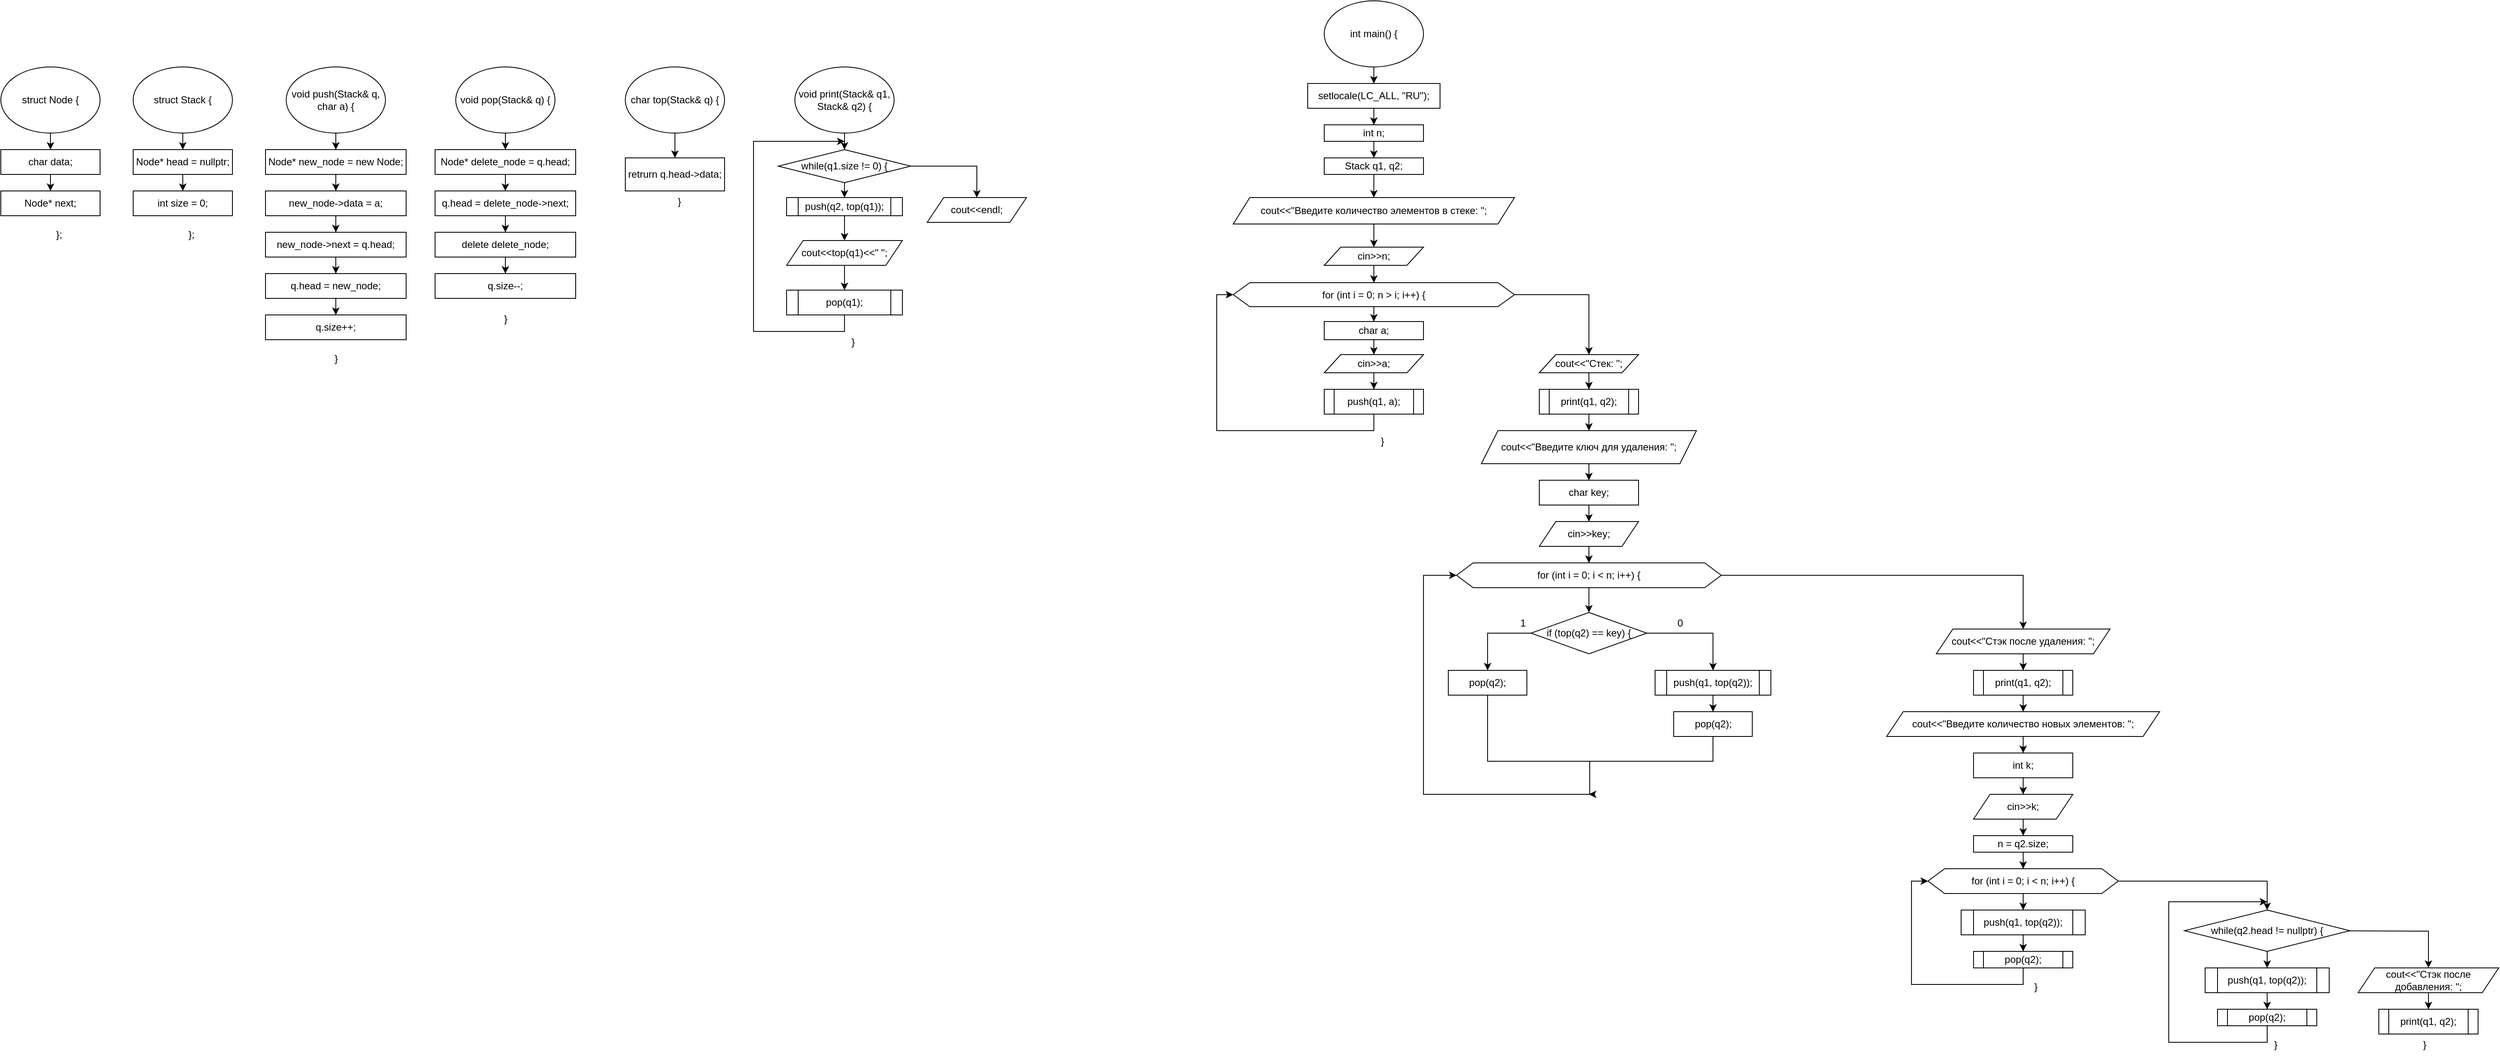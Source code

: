 <mxfile version="23.0.2" type="device">
  <diagram name="Страница — 1" id="47ALZbvbufMGlVsay3_U">
    <mxGraphModel dx="3187" dy="1858" grid="0" gridSize="10" guides="1" tooltips="1" connect="1" arrows="1" fold="1" page="1" pageScale="1" pageWidth="4681" pageHeight="3300" math="0" shadow="0">
      <root>
        <mxCell id="0" />
        <mxCell id="1" parent="0" />
        <mxCell id="nMcgFCpgB2hvmP1EAKE_-3" value="" style="edgeStyle=orthogonalEdgeStyle;rounded=0;orthogonalLoop=1;jettySize=auto;html=1;" edge="1" parent="1" source="nMcgFCpgB2hvmP1EAKE_-1" target="nMcgFCpgB2hvmP1EAKE_-2">
          <mxGeometry relative="1" as="geometry" />
        </mxCell>
        <mxCell id="nMcgFCpgB2hvmP1EAKE_-1" value="struct Node {" style="ellipse;whiteSpace=wrap;html=1;" vertex="1" parent="1">
          <mxGeometry x="1000" y="160" width="120" height="80" as="geometry" />
        </mxCell>
        <mxCell id="nMcgFCpgB2hvmP1EAKE_-5" value="" style="edgeStyle=orthogonalEdgeStyle;rounded=0;orthogonalLoop=1;jettySize=auto;html=1;" edge="1" parent="1" source="nMcgFCpgB2hvmP1EAKE_-2" target="nMcgFCpgB2hvmP1EAKE_-4">
          <mxGeometry relative="1" as="geometry" />
        </mxCell>
        <mxCell id="nMcgFCpgB2hvmP1EAKE_-2" value="char data;&lt;br&gt;" style="whiteSpace=wrap;html=1;" vertex="1" parent="1">
          <mxGeometry x="1000" y="260" width="120" height="30" as="geometry" />
        </mxCell>
        <mxCell id="nMcgFCpgB2hvmP1EAKE_-4" value="Node* next;" style="whiteSpace=wrap;html=1;" vertex="1" parent="1">
          <mxGeometry x="1000" y="310" width="120" height="30" as="geometry" />
        </mxCell>
        <mxCell id="nMcgFCpgB2hvmP1EAKE_-6" value="};" style="text;html=1;align=center;verticalAlign=middle;resizable=0;points=[];autosize=1;strokeColor=none;fillColor=none;" vertex="1" parent="1">
          <mxGeometry x="1055" y="348" width="30" height="30" as="geometry" />
        </mxCell>
        <mxCell id="nMcgFCpgB2hvmP1EAKE_-7" value="" style="edgeStyle=orthogonalEdgeStyle;rounded=0;orthogonalLoop=1;jettySize=auto;html=1;" edge="1" parent="1" source="nMcgFCpgB2hvmP1EAKE_-8" target="nMcgFCpgB2hvmP1EAKE_-10">
          <mxGeometry relative="1" as="geometry" />
        </mxCell>
        <mxCell id="nMcgFCpgB2hvmP1EAKE_-8" value="struct Stack {" style="ellipse;whiteSpace=wrap;html=1;" vertex="1" parent="1">
          <mxGeometry x="1160" y="160" width="120" height="80" as="geometry" />
        </mxCell>
        <mxCell id="nMcgFCpgB2hvmP1EAKE_-9" value="" style="edgeStyle=orthogonalEdgeStyle;rounded=0;orthogonalLoop=1;jettySize=auto;html=1;" edge="1" parent="1" source="nMcgFCpgB2hvmP1EAKE_-10" target="nMcgFCpgB2hvmP1EAKE_-11">
          <mxGeometry relative="1" as="geometry" />
        </mxCell>
        <mxCell id="nMcgFCpgB2hvmP1EAKE_-10" value="Node* head = nullptr;" style="whiteSpace=wrap;html=1;" vertex="1" parent="1">
          <mxGeometry x="1160" y="260" width="120" height="30" as="geometry" />
        </mxCell>
        <mxCell id="nMcgFCpgB2hvmP1EAKE_-11" value="int size = 0;" style="whiteSpace=wrap;html=1;" vertex="1" parent="1">
          <mxGeometry x="1160" y="310" width="120" height="30" as="geometry" />
        </mxCell>
        <mxCell id="nMcgFCpgB2hvmP1EAKE_-12" value="};" style="text;html=1;align=center;verticalAlign=middle;resizable=0;points=[];autosize=1;strokeColor=none;fillColor=none;" vertex="1" parent="1">
          <mxGeometry x="1215" y="348" width="30" height="30" as="geometry" />
        </mxCell>
        <mxCell id="nMcgFCpgB2hvmP1EAKE_-15" value="" style="edgeStyle=orthogonalEdgeStyle;rounded=0;orthogonalLoop=1;jettySize=auto;html=1;" edge="1" parent="1" source="nMcgFCpgB2hvmP1EAKE_-13" target="nMcgFCpgB2hvmP1EAKE_-14">
          <mxGeometry relative="1" as="geometry" />
        </mxCell>
        <mxCell id="nMcgFCpgB2hvmP1EAKE_-13" value="void push(Stack&amp;amp; q, char a) {" style="ellipse;whiteSpace=wrap;html=1;" vertex="1" parent="1">
          <mxGeometry x="1345" y="160" width="120" height="80" as="geometry" />
        </mxCell>
        <mxCell id="nMcgFCpgB2hvmP1EAKE_-17" value="" style="edgeStyle=orthogonalEdgeStyle;rounded=0;orthogonalLoop=1;jettySize=auto;html=1;" edge="1" parent="1" source="nMcgFCpgB2hvmP1EAKE_-14" target="nMcgFCpgB2hvmP1EAKE_-16">
          <mxGeometry relative="1" as="geometry" />
        </mxCell>
        <mxCell id="nMcgFCpgB2hvmP1EAKE_-14" value="Node* new_node = new Node;" style="whiteSpace=wrap;html=1;" vertex="1" parent="1">
          <mxGeometry x="1320" y="260" width="170" height="30" as="geometry" />
        </mxCell>
        <mxCell id="nMcgFCpgB2hvmP1EAKE_-19" value="" style="edgeStyle=orthogonalEdgeStyle;rounded=0;orthogonalLoop=1;jettySize=auto;html=1;" edge="1" parent="1" source="nMcgFCpgB2hvmP1EAKE_-16" target="nMcgFCpgB2hvmP1EAKE_-18">
          <mxGeometry relative="1" as="geometry" />
        </mxCell>
        <mxCell id="nMcgFCpgB2hvmP1EAKE_-16" value="new_node-&amp;gt;data = a;" style="whiteSpace=wrap;html=1;" vertex="1" parent="1">
          <mxGeometry x="1320" y="310" width="170" height="30" as="geometry" />
        </mxCell>
        <mxCell id="nMcgFCpgB2hvmP1EAKE_-21" value="" style="edgeStyle=orthogonalEdgeStyle;rounded=0;orthogonalLoop=1;jettySize=auto;html=1;" edge="1" parent="1" source="nMcgFCpgB2hvmP1EAKE_-18" target="nMcgFCpgB2hvmP1EAKE_-20">
          <mxGeometry relative="1" as="geometry" />
        </mxCell>
        <mxCell id="nMcgFCpgB2hvmP1EAKE_-18" value="new_node-&amp;gt;next = q.head;" style="whiteSpace=wrap;html=1;" vertex="1" parent="1">
          <mxGeometry x="1320" y="360" width="170" height="30" as="geometry" />
        </mxCell>
        <mxCell id="nMcgFCpgB2hvmP1EAKE_-23" value="" style="edgeStyle=orthogonalEdgeStyle;rounded=0;orthogonalLoop=1;jettySize=auto;html=1;" edge="1" parent="1" source="nMcgFCpgB2hvmP1EAKE_-20" target="nMcgFCpgB2hvmP1EAKE_-22">
          <mxGeometry relative="1" as="geometry" />
        </mxCell>
        <mxCell id="nMcgFCpgB2hvmP1EAKE_-20" value="q.head = new_node;" style="whiteSpace=wrap;html=1;" vertex="1" parent="1">
          <mxGeometry x="1320" y="410" width="170" height="30" as="geometry" />
        </mxCell>
        <mxCell id="nMcgFCpgB2hvmP1EAKE_-22" value="q.size++;" style="whiteSpace=wrap;html=1;" vertex="1" parent="1">
          <mxGeometry x="1320" y="460" width="170" height="30" as="geometry" />
        </mxCell>
        <mxCell id="nMcgFCpgB2hvmP1EAKE_-24" value="}" style="text;html=1;align=center;verticalAlign=middle;resizable=0;points=[];autosize=1;strokeColor=none;fillColor=none;" vertex="1" parent="1">
          <mxGeometry x="1390" y="498" width="30" height="30" as="geometry" />
        </mxCell>
        <mxCell id="nMcgFCpgB2hvmP1EAKE_-25" value="" style="edgeStyle=orthogonalEdgeStyle;rounded=0;orthogonalLoop=1;jettySize=auto;html=1;" edge="1" parent="1" source="nMcgFCpgB2hvmP1EAKE_-26" target="nMcgFCpgB2hvmP1EAKE_-28">
          <mxGeometry relative="1" as="geometry" />
        </mxCell>
        <mxCell id="nMcgFCpgB2hvmP1EAKE_-26" value="void pop(Stack&amp;amp; q) {" style="ellipse;whiteSpace=wrap;html=1;" vertex="1" parent="1">
          <mxGeometry x="1550" y="160" width="120" height="80" as="geometry" />
        </mxCell>
        <mxCell id="nMcgFCpgB2hvmP1EAKE_-27" value="" style="edgeStyle=orthogonalEdgeStyle;rounded=0;orthogonalLoop=1;jettySize=auto;html=1;" edge="1" parent="1" source="nMcgFCpgB2hvmP1EAKE_-28" target="nMcgFCpgB2hvmP1EAKE_-30">
          <mxGeometry relative="1" as="geometry" />
        </mxCell>
        <mxCell id="nMcgFCpgB2hvmP1EAKE_-28" value="Node* delete_node = q.head;" style="whiteSpace=wrap;html=1;" vertex="1" parent="1">
          <mxGeometry x="1525" y="260" width="170" height="30" as="geometry" />
        </mxCell>
        <mxCell id="nMcgFCpgB2hvmP1EAKE_-29" value="" style="edgeStyle=orthogonalEdgeStyle;rounded=0;orthogonalLoop=1;jettySize=auto;html=1;" edge="1" parent="1" source="nMcgFCpgB2hvmP1EAKE_-30" target="nMcgFCpgB2hvmP1EAKE_-32">
          <mxGeometry relative="1" as="geometry" />
        </mxCell>
        <mxCell id="nMcgFCpgB2hvmP1EAKE_-30" value="q.head = delete_node-&amp;gt;next;" style="whiteSpace=wrap;html=1;" vertex="1" parent="1">
          <mxGeometry x="1525" y="310" width="170" height="30" as="geometry" />
        </mxCell>
        <mxCell id="nMcgFCpgB2hvmP1EAKE_-31" value="" style="edgeStyle=orthogonalEdgeStyle;rounded=0;orthogonalLoop=1;jettySize=auto;html=1;" edge="1" parent="1" source="nMcgFCpgB2hvmP1EAKE_-32" target="nMcgFCpgB2hvmP1EAKE_-34">
          <mxGeometry relative="1" as="geometry" />
        </mxCell>
        <mxCell id="nMcgFCpgB2hvmP1EAKE_-32" value="delete delete_node;" style="whiteSpace=wrap;html=1;" vertex="1" parent="1">
          <mxGeometry x="1525" y="360" width="170" height="30" as="geometry" />
        </mxCell>
        <mxCell id="nMcgFCpgB2hvmP1EAKE_-34" value="q.size--;" style="whiteSpace=wrap;html=1;" vertex="1" parent="1">
          <mxGeometry x="1525" y="410" width="170" height="30" as="geometry" />
        </mxCell>
        <mxCell id="nMcgFCpgB2hvmP1EAKE_-36" value="}" style="text;html=1;align=center;verticalAlign=middle;resizable=0;points=[];autosize=1;strokeColor=none;fillColor=none;" vertex="1" parent="1">
          <mxGeometry x="1595" y="450" width="30" height="30" as="geometry" />
        </mxCell>
        <mxCell id="nMcgFCpgB2hvmP1EAKE_-39" value="" style="edgeStyle=orthogonalEdgeStyle;rounded=0;orthogonalLoop=1;jettySize=auto;html=1;" edge="1" parent="1" source="nMcgFCpgB2hvmP1EAKE_-37" target="nMcgFCpgB2hvmP1EAKE_-38">
          <mxGeometry relative="1" as="geometry" />
        </mxCell>
        <mxCell id="nMcgFCpgB2hvmP1EAKE_-37" value="char top(Stack&amp;amp; q) {" style="ellipse;whiteSpace=wrap;html=1;" vertex="1" parent="1">
          <mxGeometry x="1755" y="160" width="120" height="80" as="geometry" />
        </mxCell>
        <mxCell id="nMcgFCpgB2hvmP1EAKE_-38" value="retrurn q.head-&amp;gt;data;" style="whiteSpace=wrap;html=1;" vertex="1" parent="1">
          <mxGeometry x="1755" y="270" width="120" height="40" as="geometry" />
        </mxCell>
        <mxCell id="nMcgFCpgB2hvmP1EAKE_-40" value="}" style="text;html=1;align=center;verticalAlign=middle;resizable=0;points=[];autosize=1;strokeColor=none;fillColor=none;" vertex="1" parent="1">
          <mxGeometry x="1805" y="308" width="30" height="30" as="geometry" />
        </mxCell>
        <mxCell id="nMcgFCpgB2hvmP1EAKE_-46" value="" style="edgeStyle=orthogonalEdgeStyle;rounded=0;orthogonalLoop=1;jettySize=auto;html=1;" edge="1" parent="1" source="nMcgFCpgB2hvmP1EAKE_-42" target="nMcgFCpgB2hvmP1EAKE_-45">
          <mxGeometry relative="1" as="geometry" />
        </mxCell>
        <mxCell id="nMcgFCpgB2hvmP1EAKE_-42" value="void print(Stack&amp;amp; q1, Stack&amp;amp; q2) {" style="ellipse;whiteSpace=wrap;html=1;" vertex="1" parent="1">
          <mxGeometry x="1960" y="160" width="120" height="80" as="geometry" />
        </mxCell>
        <mxCell id="nMcgFCpgB2hvmP1EAKE_-50" value="" style="edgeStyle=orthogonalEdgeStyle;rounded=0;orthogonalLoop=1;jettySize=auto;html=1;" edge="1" parent="1" source="nMcgFCpgB2hvmP1EAKE_-45" target="nMcgFCpgB2hvmP1EAKE_-49">
          <mxGeometry relative="1" as="geometry" />
        </mxCell>
        <mxCell id="nMcgFCpgB2hvmP1EAKE_-58" value="" style="edgeStyle=orthogonalEdgeStyle;rounded=0;orthogonalLoop=1;jettySize=auto;html=1;" edge="1" parent="1" source="nMcgFCpgB2hvmP1EAKE_-45" target="nMcgFCpgB2hvmP1EAKE_-57">
          <mxGeometry relative="1" as="geometry" />
        </mxCell>
        <mxCell id="nMcgFCpgB2hvmP1EAKE_-45" value="while(q1.size != 0) {" style="rhombus;whiteSpace=wrap;html=1;" vertex="1" parent="1">
          <mxGeometry x="1940" y="260" width="160" height="40" as="geometry" />
        </mxCell>
        <mxCell id="nMcgFCpgB2hvmP1EAKE_-54" value="" style="edgeStyle=orthogonalEdgeStyle;rounded=0;orthogonalLoop=1;jettySize=auto;html=1;" edge="1" parent="1" source="nMcgFCpgB2hvmP1EAKE_-49" target="nMcgFCpgB2hvmP1EAKE_-53">
          <mxGeometry relative="1" as="geometry" />
        </mxCell>
        <mxCell id="nMcgFCpgB2hvmP1EAKE_-49" value="push(q2, top(q1));" style="shape=process;whiteSpace=wrap;html=1;backgroundOutline=1;" vertex="1" parent="1">
          <mxGeometry x="1950" y="318" width="140" height="22" as="geometry" />
        </mxCell>
        <mxCell id="nMcgFCpgB2hvmP1EAKE_-56" style="edgeStyle=orthogonalEdgeStyle;rounded=0;orthogonalLoop=1;jettySize=auto;html=1;" edge="1" parent="1" source="nMcgFCpgB2hvmP1EAKE_-51">
          <mxGeometry relative="1" as="geometry">
            <mxPoint x="2020" y="250" as="targetPoint" />
            <Array as="points">
              <mxPoint x="2020" y="480" />
              <mxPoint x="1910" y="480" />
            </Array>
          </mxGeometry>
        </mxCell>
        <mxCell id="nMcgFCpgB2hvmP1EAKE_-51" value="pop(q1);" style="shape=process;whiteSpace=wrap;html=1;backgroundOutline=1;" vertex="1" parent="1">
          <mxGeometry x="1950" y="430" width="140" height="30" as="geometry" />
        </mxCell>
        <mxCell id="nMcgFCpgB2hvmP1EAKE_-55" value="" style="edgeStyle=orthogonalEdgeStyle;rounded=0;orthogonalLoop=1;jettySize=auto;html=1;" edge="1" parent="1" source="nMcgFCpgB2hvmP1EAKE_-53" target="nMcgFCpgB2hvmP1EAKE_-51">
          <mxGeometry relative="1" as="geometry" />
        </mxCell>
        <mxCell id="nMcgFCpgB2hvmP1EAKE_-53" value="cout&amp;lt;&amp;lt;top(q1)&amp;lt;&amp;lt;&quot; &quot;;" style="shape=parallelogram;perimeter=parallelogramPerimeter;whiteSpace=wrap;html=1;fixedSize=1;" vertex="1" parent="1">
          <mxGeometry x="1950" y="370" width="140" height="30" as="geometry" />
        </mxCell>
        <mxCell id="nMcgFCpgB2hvmP1EAKE_-57" value="cout&amp;lt;&amp;lt;endl;" style="shape=parallelogram;perimeter=parallelogramPerimeter;whiteSpace=wrap;html=1;fixedSize=1;" vertex="1" parent="1">
          <mxGeometry x="2120" y="318" width="120" height="30" as="geometry" />
        </mxCell>
        <mxCell id="nMcgFCpgB2hvmP1EAKE_-62" value="" style="edgeStyle=orthogonalEdgeStyle;rounded=0;orthogonalLoop=1;jettySize=auto;html=1;" edge="1" parent="1" source="nMcgFCpgB2hvmP1EAKE_-59" target="nMcgFCpgB2hvmP1EAKE_-61">
          <mxGeometry relative="1" as="geometry" />
        </mxCell>
        <mxCell id="nMcgFCpgB2hvmP1EAKE_-59" value="int main() {" style="ellipse;whiteSpace=wrap;html=1;" vertex="1" parent="1">
          <mxGeometry x="2600" y="80" width="120" height="80" as="geometry" />
        </mxCell>
        <mxCell id="nMcgFCpgB2hvmP1EAKE_-60" value="}" style="text;html=1;align=center;verticalAlign=middle;resizable=0;points=[];autosize=1;strokeColor=none;fillColor=none;" vertex="1" parent="1">
          <mxGeometry x="2015" y="478" width="30" height="30" as="geometry" />
        </mxCell>
        <mxCell id="nMcgFCpgB2hvmP1EAKE_-64" value="" style="edgeStyle=orthogonalEdgeStyle;rounded=0;orthogonalLoop=1;jettySize=auto;html=1;" edge="1" parent="1" source="nMcgFCpgB2hvmP1EAKE_-61" target="nMcgFCpgB2hvmP1EAKE_-63">
          <mxGeometry relative="1" as="geometry" />
        </mxCell>
        <mxCell id="nMcgFCpgB2hvmP1EAKE_-61" value="setlocale(LC_ALL, &quot;RU&quot;);" style="whiteSpace=wrap;html=1;" vertex="1" parent="1">
          <mxGeometry x="2580" y="180" width="160" height="30" as="geometry" />
        </mxCell>
        <mxCell id="nMcgFCpgB2hvmP1EAKE_-66" value="" style="edgeStyle=orthogonalEdgeStyle;rounded=0;orthogonalLoop=1;jettySize=auto;html=1;" edge="1" parent="1" source="nMcgFCpgB2hvmP1EAKE_-63" target="nMcgFCpgB2hvmP1EAKE_-65">
          <mxGeometry relative="1" as="geometry" />
        </mxCell>
        <mxCell id="nMcgFCpgB2hvmP1EAKE_-63" value="int n;" style="whiteSpace=wrap;html=1;" vertex="1" parent="1">
          <mxGeometry x="2600" y="230" width="120" height="20" as="geometry" />
        </mxCell>
        <mxCell id="nMcgFCpgB2hvmP1EAKE_-68" value="" style="edgeStyle=orthogonalEdgeStyle;rounded=0;orthogonalLoop=1;jettySize=auto;html=1;" edge="1" parent="1" source="nMcgFCpgB2hvmP1EAKE_-65" target="nMcgFCpgB2hvmP1EAKE_-67">
          <mxGeometry relative="1" as="geometry" />
        </mxCell>
        <mxCell id="nMcgFCpgB2hvmP1EAKE_-65" value="Stack q1, q2;" style="whiteSpace=wrap;html=1;" vertex="1" parent="1">
          <mxGeometry x="2600" y="270" width="120" height="20" as="geometry" />
        </mxCell>
        <mxCell id="nMcgFCpgB2hvmP1EAKE_-70" value="" style="edgeStyle=orthogonalEdgeStyle;rounded=0;orthogonalLoop=1;jettySize=auto;html=1;" edge="1" parent="1" source="nMcgFCpgB2hvmP1EAKE_-67" target="nMcgFCpgB2hvmP1EAKE_-69">
          <mxGeometry relative="1" as="geometry" />
        </mxCell>
        <mxCell id="nMcgFCpgB2hvmP1EAKE_-67" value="cout&amp;lt;&amp;lt;&quot;Введите количество элементов в стеке: &quot;;" style="shape=parallelogram;perimeter=parallelogramPerimeter;whiteSpace=wrap;html=1;fixedSize=1;" vertex="1" parent="1">
          <mxGeometry x="2490" y="318" width="340" height="32" as="geometry" />
        </mxCell>
        <mxCell id="nMcgFCpgB2hvmP1EAKE_-72" value="" style="edgeStyle=orthogonalEdgeStyle;rounded=0;orthogonalLoop=1;jettySize=auto;html=1;" edge="1" parent="1" source="nMcgFCpgB2hvmP1EAKE_-69" target="nMcgFCpgB2hvmP1EAKE_-71">
          <mxGeometry relative="1" as="geometry" />
        </mxCell>
        <mxCell id="nMcgFCpgB2hvmP1EAKE_-69" value="cin&amp;gt;&amp;gt;n;" style="shape=parallelogram;perimeter=parallelogramPerimeter;whiteSpace=wrap;html=1;fixedSize=1;" vertex="1" parent="1">
          <mxGeometry x="2600" y="378" width="120" height="22" as="geometry" />
        </mxCell>
        <mxCell id="nMcgFCpgB2hvmP1EAKE_-74" value="" style="edgeStyle=orthogonalEdgeStyle;rounded=0;orthogonalLoop=1;jettySize=auto;html=1;" edge="1" parent="1" source="nMcgFCpgB2hvmP1EAKE_-71" target="nMcgFCpgB2hvmP1EAKE_-73">
          <mxGeometry relative="1" as="geometry" />
        </mxCell>
        <mxCell id="nMcgFCpgB2hvmP1EAKE_-81" value="" style="edgeStyle=orthogonalEdgeStyle;rounded=0;orthogonalLoop=1;jettySize=auto;html=1;" edge="1" parent="1" source="nMcgFCpgB2hvmP1EAKE_-71" target="nMcgFCpgB2hvmP1EAKE_-80">
          <mxGeometry relative="1" as="geometry" />
        </mxCell>
        <mxCell id="nMcgFCpgB2hvmP1EAKE_-71" value="for (int i = 0; n &amp;gt; i; i++) {" style="shape=hexagon;perimeter=hexagonPerimeter2;whiteSpace=wrap;html=1;fixedSize=1;" vertex="1" parent="1">
          <mxGeometry x="2490" y="421" width="340" height="29" as="geometry" />
        </mxCell>
        <mxCell id="nMcgFCpgB2hvmP1EAKE_-76" value="" style="edgeStyle=orthogonalEdgeStyle;rounded=0;orthogonalLoop=1;jettySize=auto;html=1;" edge="1" parent="1" source="nMcgFCpgB2hvmP1EAKE_-73" target="nMcgFCpgB2hvmP1EAKE_-75">
          <mxGeometry relative="1" as="geometry" />
        </mxCell>
        <mxCell id="nMcgFCpgB2hvmP1EAKE_-73" value="char a;" style="whiteSpace=wrap;html=1;" vertex="1" parent="1">
          <mxGeometry x="2600" y="468" width="120" height="22" as="geometry" />
        </mxCell>
        <mxCell id="nMcgFCpgB2hvmP1EAKE_-78" value="" style="edgeStyle=orthogonalEdgeStyle;rounded=0;orthogonalLoop=1;jettySize=auto;html=1;" edge="1" parent="1" source="nMcgFCpgB2hvmP1EAKE_-75" target="nMcgFCpgB2hvmP1EAKE_-77">
          <mxGeometry relative="1" as="geometry" />
        </mxCell>
        <mxCell id="nMcgFCpgB2hvmP1EAKE_-75" value="cin&amp;gt;&amp;gt;a;" style="shape=parallelogram;perimeter=parallelogramPerimeter;whiteSpace=wrap;html=1;fixedSize=1;" vertex="1" parent="1">
          <mxGeometry x="2600" y="508" width="120" height="22" as="geometry" />
        </mxCell>
        <mxCell id="nMcgFCpgB2hvmP1EAKE_-79" style="edgeStyle=orthogonalEdgeStyle;rounded=0;orthogonalLoop=1;jettySize=auto;html=1;entryX=0;entryY=0.5;entryDx=0;entryDy=0;" edge="1" parent="1" source="nMcgFCpgB2hvmP1EAKE_-77" target="nMcgFCpgB2hvmP1EAKE_-71">
          <mxGeometry relative="1" as="geometry">
            <Array as="points">
              <mxPoint x="2660" y="600" />
              <mxPoint x="2470" y="600" />
              <mxPoint x="2470" y="436" />
            </Array>
          </mxGeometry>
        </mxCell>
        <mxCell id="nMcgFCpgB2hvmP1EAKE_-77" value="push(q1, a);" style="shape=process;whiteSpace=wrap;html=1;backgroundOutline=1;" vertex="1" parent="1">
          <mxGeometry x="2600" y="550" width="120" height="30" as="geometry" />
        </mxCell>
        <mxCell id="nMcgFCpgB2hvmP1EAKE_-83" value="" style="edgeStyle=orthogonalEdgeStyle;rounded=0;orthogonalLoop=1;jettySize=auto;html=1;" edge="1" parent="1" source="nMcgFCpgB2hvmP1EAKE_-80" target="nMcgFCpgB2hvmP1EAKE_-82">
          <mxGeometry relative="1" as="geometry" />
        </mxCell>
        <mxCell id="nMcgFCpgB2hvmP1EAKE_-80" value="cout&amp;lt;&amp;lt;&quot;Стек: &quot;;" style="shape=parallelogram;perimeter=parallelogramPerimeter;whiteSpace=wrap;html=1;fixedSize=1;" vertex="1" parent="1">
          <mxGeometry x="2860" y="508" width="120" height="22" as="geometry" />
        </mxCell>
        <mxCell id="nMcgFCpgB2hvmP1EAKE_-85" value="" style="edgeStyle=orthogonalEdgeStyle;rounded=0;orthogonalLoop=1;jettySize=auto;html=1;" edge="1" parent="1" source="nMcgFCpgB2hvmP1EAKE_-82" target="nMcgFCpgB2hvmP1EAKE_-84">
          <mxGeometry relative="1" as="geometry" />
        </mxCell>
        <mxCell id="nMcgFCpgB2hvmP1EAKE_-82" value="print(q1, q2);" style="shape=process;whiteSpace=wrap;html=1;backgroundOutline=1;" vertex="1" parent="1">
          <mxGeometry x="2860" y="550" width="120" height="30" as="geometry" />
        </mxCell>
        <mxCell id="nMcgFCpgB2hvmP1EAKE_-87" value="" style="edgeStyle=orthogonalEdgeStyle;rounded=0;orthogonalLoop=1;jettySize=auto;html=1;" edge="1" parent="1" source="nMcgFCpgB2hvmP1EAKE_-84" target="nMcgFCpgB2hvmP1EAKE_-86">
          <mxGeometry relative="1" as="geometry" />
        </mxCell>
        <mxCell id="nMcgFCpgB2hvmP1EAKE_-84" value="cout&amp;lt;&amp;lt;&quot;Введите ключ для удаления: &quot;;" style="shape=parallelogram;perimeter=parallelogramPerimeter;whiteSpace=wrap;html=1;fixedSize=1;" vertex="1" parent="1">
          <mxGeometry x="2790" y="600" width="260" height="40" as="geometry" />
        </mxCell>
        <mxCell id="nMcgFCpgB2hvmP1EAKE_-89" value="" style="edgeStyle=orthogonalEdgeStyle;rounded=0;orthogonalLoop=1;jettySize=auto;html=1;" edge="1" parent="1" source="nMcgFCpgB2hvmP1EAKE_-86" target="nMcgFCpgB2hvmP1EAKE_-88">
          <mxGeometry relative="1" as="geometry" />
        </mxCell>
        <mxCell id="nMcgFCpgB2hvmP1EAKE_-86" value="char key;" style="whiteSpace=wrap;html=1;" vertex="1" parent="1">
          <mxGeometry x="2860" y="660" width="120" height="30" as="geometry" />
        </mxCell>
        <mxCell id="nMcgFCpgB2hvmP1EAKE_-91" value="" style="edgeStyle=orthogonalEdgeStyle;rounded=0;orthogonalLoop=1;jettySize=auto;html=1;" edge="1" parent="1" source="nMcgFCpgB2hvmP1EAKE_-88" target="nMcgFCpgB2hvmP1EAKE_-90">
          <mxGeometry relative="1" as="geometry" />
        </mxCell>
        <mxCell id="nMcgFCpgB2hvmP1EAKE_-88" value="cin&amp;gt;&amp;gt;key;" style="shape=parallelogram;perimeter=parallelogramPerimeter;whiteSpace=wrap;html=1;fixedSize=1;" vertex="1" parent="1">
          <mxGeometry x="2860" y="710" width="120" height="30" as="geometry" />
        </mxCell>
        <mxCell id="nMcgFCpgB2hvmP1EAKE_-94" value="" style="edgeStyle=orthogonalEdgeStyle;rounded=0;orthogonalLoop=1;jettySize=auto;html=1;" edge="1" parent="1" source="nMcgFCpgB2hvmP1EAKE_-90" target="nMcgFCpgB2hvmP1EAKE_-93">
          <mxGeometry relative="1" as="geometry" />
        </mxCell>
        <mxCell id="nMcgFCpgB2hvmP1EAKE_-106" value="" style="edgeStyle=orthogonalEdgeStyle;rounded=0;orthogonalLoop=1;jettySize=auto;html=1;" edge="1" parent="1" source="nMcgFCpgB2hvmP1EAKE_-90" target="nMcgFCpgB2hvmP1EAKE_-105">
          <mxGeometry relative="1" as="geometry" />
        </mxCell>
        <mxCell id="nMcgFCpgB2hvmP1EAKE_-90" value="for (int i = 0; i &amp;lt; n; i++) {" style="shape=hexagon;perimeter=hexagonPerimeter2;whiteSpace=wrap;html=1;fixedSize=1;" vertex="1" parent="1">
          <mxGeometry x="2760" y="760" width="320" height="30" as="geometry" />
        </mxCell>
        <mxCell id="nMcgFCpgB2hvmP1EAKE_-92" value="}" style="text;html=1;align=center;verticalAlign=middle;resizable=0;points=[];autosize=1;strokeColor=none;fillColor=none;" vertex="1" parent="1">
          <mxGeometry x="2655" y="598" width="30" height="30" as="geometry" />
        </mxCell>
        <mxCell id="nMcgFCpgB2hvmP1EAKE_-96" value="" style="edgeStyle=orthogonalEdgeStyle;rounded=0;orthogonalLoop=1;jettySize=auto;html=1;" edge="1" parent="1" source="nMcgFCpgB2hvmP1EAKE_-93" target="nMcgFCpgB2hvmP1EAKE_-95">
          <mxGeometry relative="1" as="geometry" />
        </mxCell>
        <mxCell id="nMcgFCpgB2hvmP1EAKE_-99" value="" style="edgeStyle=orthogonalEdgeStyle;rounded=0;orthogonalLoop=1;jettySize=auto;html=1;" edge="1" parent="1" source="nMcgFCpgB2hvmP1EAKE_-93" target="nMcgFCpgB2hvmP1EAKE_-98">
          <mxGeometry relative="1" as="geometry" />
        </mxCell>
        <mxCell id="nMcgFCpgB2hvmP1EAKE_-93" value="if (top(q2) == key) {" style="rhombus;whiteSpace=wrap;html=1;" vertex="1" parent="1">
          <mxGeometry x="2850" y="820" width="140" height="50" as="geometry" />
        </mxCell>
        <mxCell id="nMcgFCpgB2hvmP1EAKE_-103" style="edgeStyle=orthogonalEdgeStyle;rounded=0;orthogonalLoop=1;jettySize=auto;html=1;" edge="1" parent="1" source="nMcgFCpgB2hvmP1EAKE_-95">
          <mxGeometry relative="1" as="geometry">
            <mxPoint x="2920" y="1040" as="targetPoint" />
            <Array as="points">
              <mxPoint x="2797" y="1000" />
              <mxPoint x="2921" y="1000" />
              <mxPoint x="2921" y="1040" />
            </Array>
          </mxGeometry>
        </mxCell>
        <mxCell id="nMcgFCpgB2hvmP1EAKE_-95" value="pop(q2);" style="whiteSpace=wrap;html=1;" vertex="1" parent="1">
          <mxGeometry x="2750" y="890" width="95" height="30" as="geometry" />
        </mxCell>
        <mxCell id="nMcgFCpgB2hvmP1EAKE_-104" style="edgeStyle=orthogonalEdgeStyle;rounded=0;orthogonalLoop=1;jettySize=auto;html=1;entryX=0;entryY=0.5;entryDx=0;entryDy=0;" edge="1" parent="1" source="nMcgFCpgB2hvmP1EAKE_-97" target="nMcgFCpgB2hvmP1EAKE_-90">
          <mxGeometry relative="1" as="geometry">
            <mxPoint x="2710" y="770" as="targetPoint" />
            <Array as="points">
              <mxPoint x="3070" y="1000" />
              <mxPoint x="2921" y="1000" />
              <mxPoint x="2921" y="1040" />
              <mxPoint x="2720" y="1040" />
              <mxPoint x="2720" y="775" />
            </Array>
          </mxGeometry>
        </mxCell>
        <mxCell id="nMcgFCpgB2hvmP1EAKE_-97" value="pop(q2);" style="whiteSpace=wrap;html=1;" vertex="1" parent="1">
          <mxGeometry x="3022.5" y="940" width="95" height="30" as="geometry" />
        </mxCell>
        <mxCell id="nMcgFCpgB2hvmP1EAKE_-102" value="" style="edgeStyle=orthogonalEdgeStyle;rounded=0;orthogonalLoop=1;jettySize=auto;html=1;" edge="1" parent="1" source="nMcgFCpgB2hvmP1EAKE_-98" target="nMcgFCpgB2hvmP1EAKE_-97">
          <mxGeometry relative="1" as="geometry" />
        </mxCell>
        <mxCell id="nMcgFCpgB2hvmP1EAKE_-98" value="push(q1, top(q2));" style="shape=process;whiteSpace=wrap;html=1;backgroundOutline=1;" vertex="1" parent="1">
          <mxGeometry x="3000" y="890" width="140" height="30" as="geometry" />
        </mxCell>
        <mxCell id="nMcgFCpgB2hvmP1EAKE_-100" value="1" style="text;html=1;align=center;verticalAlign=middle;resizable=0;points=[];autosize=1;strokeColor=none;fillColor=none;" vertex="1" parent="1">
          <mxGeometry x="2825" y="818" width="30" height="30" as="geometry" />
        </mxCell>
        <mxCell id="nMcgFCpgB2hvmP1EAKE_-101" value="0" style="text;html=1;align=center;verticalAlign=middle;resizable=0;points=[];autosize=1;strokeColor=none;fillColor=none;" vertex="1" parent="1">
          <mxGeometry x="3015" y="818" width="30" height="30" as="geometry" />
        </mxCell>
        <mxCell id="nMcgFCpgB2hvmP1EAKE_-108" value="" style="edgeStyle=orthogonalEdgeStyle;rounded=0;orthogonalLoop=1;jettySize=auto;html=1;" edge="1" parent="1" source="nMcgFCpgB2hvmP1EAKE_-105" target="nMcgFCpgB2hvmP1EAKE_-107">
          <mxGeometry relative="1" as="geometry" />
        </mxCell>
        <mxCell id="nMcgFCpgB2hvmP1EAKE_-105" value="cout&amp;lt;&amp;lt;&quot;Стэк после удаления: &quot;;" style="shape=parallelogram;perimeter=parallelogramPerimeter;whiteSpace=wrap;html=1;fixedSize=1;" vertex="1" parent="1">
          <mxGeometry x="3340" y="840" width="210" height="30" as="geometry" />
        </mxCell>
        <mxCell id="nMcgFCpgB2hvmP1EAKE_-110" value="" style="edgeStyle=orthogonalEdgeStyle;rounded=0;orthogonalLoop=1;jettySize=auto;html=1;" edge="1" parent="1" source="nMcgFCpgB2hvmP1EAKE_-107" target="nMcgFCpgB2hvmP1EAKE_-109">
          <mxGeometry relative="1" as="geometry" />
        </mxCell>
        <mxCell id="nMcgFCpgB2hvmP1EAKE_-107" value="print(q1, q2);" style="shape=process;whiteSpace=wrap;html=1;backgroundOutline=1;" vertex="1" parent="1">
          <mxGeometry x="3385" y="890" width="120" height="30" as="geometry" />
        </mxCell>
        <mxCell id="nMcgFCpgB2hvmP1EAKE_-112" value="" style="edgeStyle=orthogonalEdgeStyle;rounded=0;orthogonalLoop=1;jettySize=auto;html=1;" edge="1" parent="1" source="nMcgFCpgB2hvmP1EAKE_-109" target="nMcgFCpgB2hvmP1EAKE_-111">
          <mxGeometry relative="1" as="geometry" />
        </mxCell>
        <mxCell id="nMcgFCpgB2hvmP1EAKE_-109" value="cout&amp;lt;&amp;lt;&quot;Введите количество новых элементов: &quot;;" style="shape=parallelogram;perimeter=parallelogramPerimeter;whiteSpace=wrap;html=1;fixedSize=1;" vertex="1" parent="1">
          <mxGeometry x="3280" y="940" width="330" height="30" as="geometry" />
        </mxCell>
        <mxCell id="nMcgFCpgB2hvmP1EAKE_-114" value="" style="edgeStyle=orthogonalEdgeStyle;rounded=0;orthogonalLoop=1;jettySize=auto;html=1;" edge="1" parent="1" source="nMcgFCpgB2hvmP1EAKE_-111" target="nMcgFCpgB2hvmP1EAKE_-113">
          <mxGeometry relative="1" as="geometry" />
        </mxCell>
        <mxCell id="nMcgFCpgB2hvmP1EAKE_-111" value="int k;" style="whiteSpace=wrap;html=1;" vertex="1" parent="1">
          <mxGeometry x="3385" y="990" width="120" height="30" as="geometry" />
        </mxCell>
        <mxCell id="nMcgFCpgB2hvmP1EAKE_-116" value="" style="edgeStyle=orthogonalEdgeStyle;rounded=0;orthogonalLoop=1;jettySize=auto;html=1;" edge="1" parent="1" source="nMcgFCpgB2hvmP1EAKE_-113" target="nMcgFCpgB2hvmP1EAKE_-115">
          <mxGeometry relative="1" as="geometry" />
        </mxCell>
        <mxCell id="nMcgFCpgB2hvmP1EAKE_-113" value="cin&amp;gt;&amp;gt;k;" style="shape=parallelogram;perimeter=parallelogramPerimeter;whiteSpace=wrap;html=1;fixedSize=1;" vertex="1" parent="1">
          <mxGeometry x="3385" y="1040" width="120" height="30" as="geometry" />
        </mxCell>
        <mxCell id="nMcgFCpgB2hvmP1EAKE_-118" value="" style="edgeStyle=orthogonalEdgeStyle;rounded=0;orthogonalLoop=1;jettySize=auto;html=1;" edge="1" parent="1" source="nMcgFCpgB2hvmP1EAKE_-115" target="nMcgFCpgB2hvmP1EAKE_-117">
          <mxGeometry relative="1" as="geometry" />
        </mxCell>
        <mxCell id="nMcgFCpgB2hvmP1EAKE_-115" value="n = q2.size;" style="whiteSpace=wrap;html=1;" vertex="1" parent="1">
          <mxGeometry x="3385" y="1090" width="120" height="20" as="geometry" />
        </mxCell>
        <mxCell id="nMcgFCpgB2hvmP1EAKE_-120" value="" style="edgeStyle=orthogonalEdgeStyle;rounded=0;orthogonalLoop=1;jettySize=auto;html=1;" edge="1" parent="1" source="nMcgFCpgB2hvmP1EAKE_-117" target="nMcgFCpgB2hvmP1EAKE_-119">
          <mxGeometry relative="1" as="geometry" />
        </mxCell>
        <mxCell id="nMcgFCpgB2hvmP1EAKE_-126" value="" style="edgeStyle=orthogonalEdgeStyle;rounded=0;orthogonalLoop=1;jettySize=auto;html=1;" edge="1" parent="1" source="nMcgFCpgB2hvmP1EAKE_-117" target="nMcgFCpgB2hvmP1EAKE_-125">
          <mxGeometry relative="1" as="geometry" />
        </mxCell>
        <mxCell id="nMcgFCpgB2hvmP1EAKE_-117" value="for (int i = 0; i &amp;lt; n; i++) {" style="shape=hexagon;perimeter=hexagonPerimeter2;whiteSpace=wrap;html=1;fixedSize=1;" vertex="1" parent="1">
          <mxGeometry x="3330" y="1130" width="230" height="30" as="geometry" />
        </mxCell>
        <mxCell id="nMcgFCpgB2hvmP1EAKE_-122" value="" style="edgeStyle=orthogonalEdgeStyle;rounded=0;orthogonalLoop=1;jettySize=auto;html=1;" edge="1" parent="1" source="nMcgFCpgB2hvmP1EAKE_-119" target="nMcgFCpgB2hvmP1EAKE_-121">
          <mxGeometry relative="1" as="geometry" />
        </mxCell>
        <mxCell id="nMcgFCpgB2hvmP1EAKE_-119" value="push(q1, top(q2));" style="shape=process;whiteSpace=wrap;html=1;backgroundOutline=1;" vertex="1" parent="1">
          <mxGeometry x="3370" y="1180" width="150" height="30" as="geometry" />
        </mxCell>
        <mxCell id="nMcgFCpgB2hvmP1EAKE_-123" style="edgeStyle=orthogonalEdgeStyle;rounded=0;orthogonalLoop=1;jettySize=auto;html=1;entryX=0;entryY=0.5;entryDx=0;entryDy=0;" edge="1" parent="1" source="nMcgFCpgB2hvmP1EAKE_-121" target="nMcgFCpgB2hvmP1EAKE_-117">
          <mxGeometry relative="1" as="geometry">
            <Array as="points">
              <mxPoint x="3445" y="1270" />
              <mxPoint x="3310" y="1270" />
              <mxPoint x="3310" y="1145" />
            </Array>
          </mxGeometry>
        </mxCell>
        <mxCell id="nMcgFCpgB2hvmP1EAKE_-121" value="pop(q2);" style="shape=process;whiteSpace=wrap;html=1;backgroundOutline=1;" vertex="1" parent="1">
          <mxGeometry x="3385" y="1230" width="120" height="20" as="geometry" />
        </mxCell>
        <mxCell id="nMcgFCpgB2hvmP1EAKE_-124" value="}" style="text;html=1;align=center;verticalAlign=middle;resizable=0;points=[];autosize=1;strokeColor=none;fillColor=none;" vertex="1" parent="1">
          <mxGeometry x="3445" y="1258" width="30" height="30" as="geometry" />
        </mxCell>
        <mxCell id="nMcgFCpgB2hvmP1EAKE_-128" value="" style="edgeStyle=orthogonalEdgeStyle;rounded=0;orthogonalLoop=1;jettySize=auto;html=1;" edge="1" parent="1" source="nMcgFCpgB2hvmP1EAKE_-125" target="nMcgFCpgB2hvmP1EAKE_-127">
          <mxGeometry relative="1" as="geometry" />
        </mxCell>
        <mxCell id="nMcgFCpgB2hvmP1EAKE_-133" value="" style="edgeStyle=orthogonalEdgeStyle;rounded=0;orthogonalLoop=1;jettySize=auto;html=1;" edge="1" parent="1" target="nMcgFCpgB2hvmP1EAKE_-132">
          <mxGeometry relative="1" as="geometry">
            <mxPoint x="3790" y="1205" as="sourcePoint" />
          </mxGeometry>
        </mxCell>
        <mxCell id="nMcgFCpgB2hvmP1EAKE_-125" value="while(q2.head != nullptr) {" style="rhombus;whiteSpace=wrap;html=1;" vertex="1" parent="1">
          <mxGeometry x="3640" y="1180" width="200" height="50" as="geometry" />
        </mxCell>
        <mxCell id="nMcgFCpgB2hvmP1EAKE_-130" value="" style="edgeStyle=orthogonalEdgeStyle;rounded=0;orthogonalLoop=1;jettySize=auto;html=1;" edge="1" parent="1" source="nMcgFCpgB2hvmP1EAKE_-127" target="nMcgFCpgB2hvmP1EAKE_-129">
          <mxGeometry relative="1" as="geometry" />
        </mxCell>
        <mxCell id="nMcgFCpgB2hvmP1EAKE_-127" value="push(q1, top(q2));" style="shape=process;whiteSpace=wrap;html=1;backgroundOutline=1;" vertex="1" parent="1">
          <mxGeometry x="3665" y="1250" width="150" height="30" as="geometry" />
        </mxCell>
        <mxCell id="nMcgFCpgB2hvmP1EAKE_-131" style="edgeStyle=orthogonalEdgeStyle;rounded=0;orthogonalLoop=1;jettySize=auto;html=1;" edge="1" parent="1" source="nMcgFCpgB2hvmP1EAKE_-129">
          <mxGeometry relative="1" as="geometry">
            <mxPoint x="3740" y="1170" as="targetPoint" />
            <Array as="points">
              <mxPoint x="3740" y="1340" />
              <mxPoint x="3621" y="1340" />
              <mxPoint x="3621" y="1170" />
            </Array>
          </mxGeometry>
        </mxCell>
        <mxCell id="nMcgFCpgB2hvmP1EAKE_-129" value="pop(q2);" style="shape=process;whiteSpace=wrap;html=1;backgroundOutline=1;" vertex="1" parent="1">
          <mxGeometry x="3680" y="1300" width="120" height="20" as="geometry" />
        </mxCell>
        <mxCell id="nMcgFCpgB2hvmP1EAKE_-135" value="" style="edgeStyle=orthogonalEdgeStyle;rounded=0;orthogonalLoop=1;jettySize=auto;html=1;" edge="1" parent="1" source="nMcgFCpgB2hvmP1EAKE_-132" target="nMcgFCpgB2hvmP1EAKE_-134">
          <mxGeometry relative="1" as="geometry" />
        </mxCell>
        <mxCell id="nMcgFCpgB2hvmP1EAKE_-132" value="cout&amp;lt;&amp;lt;&quot;Стэк после добавления: &quot;;" style="shape=parallelogram;perimeter=parallelogramPerimeter;whiteSpace=wrap;html=1;fixedSize=1;" vertex="1" parent="1">
          <mxGeometry x="3850" y="1250" width="170" height="30" as="geometry" />
        </mxCell>
        <mxCell id="nMcgFCpgB2hvmP1EAKE_-134" value="print(q1, q2);" style="shape=process;whiteSpace=wrap;html=1;backgroundOutline=1;" vertex="1" parent="1">
          <mxGeometry x="3875" y="1300" width="120" height="30" as="geometry" />
        </mxCell>
        <mxCell id="nMcgFCpgB2hvmP1EAKE_-136" value="}" style="text;html=1;align=center;verticalAlign=middle;resizable=0;points=[];autosize=1;strokeColor=none;fillColor=none;" vertex="1" parent="1">
          <mxGeometry x="3735" y="1328" width="30" height="30" as="geometry" />
        </mxCell>
        <mxCell id="nMcgFCpgB2hvmP1EAKE_-137" value="}" style="text;html=1;align=center;verticalAlign=middle;resizable=0;points=[];autosize=1;strokeColor=none;fillColor=none;" vertex="1" parent="1">
          <mxGeometry x="3915" y="1328" width="30" height="30" as="geometry" />
        </mxCell>
      </root>
    </mxGraphModel>
  </diagram>
</mxfile>
